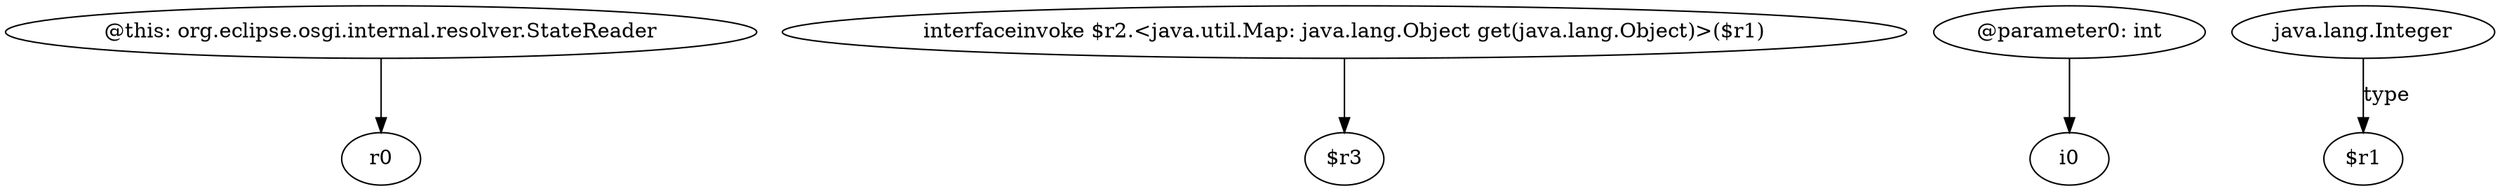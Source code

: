 digraph g {
0[label="@this: org.eclipse.osgi.internal.resolver.StateReader"]
1[label="r0"]
0->1[label=""]
2[label="interfaceinvoke $r2.<java.util.Map: java.lang.Object get(java.lang.Object)>($r1)"]
3[label="$r3"]
2->3[label=""]
4[label="@parameter0: int"]
5[label="i0"]
4->5[label=""]
6[label="java.lang.Integer"]
7[label="$r1"]
6->7[label="type"]
}